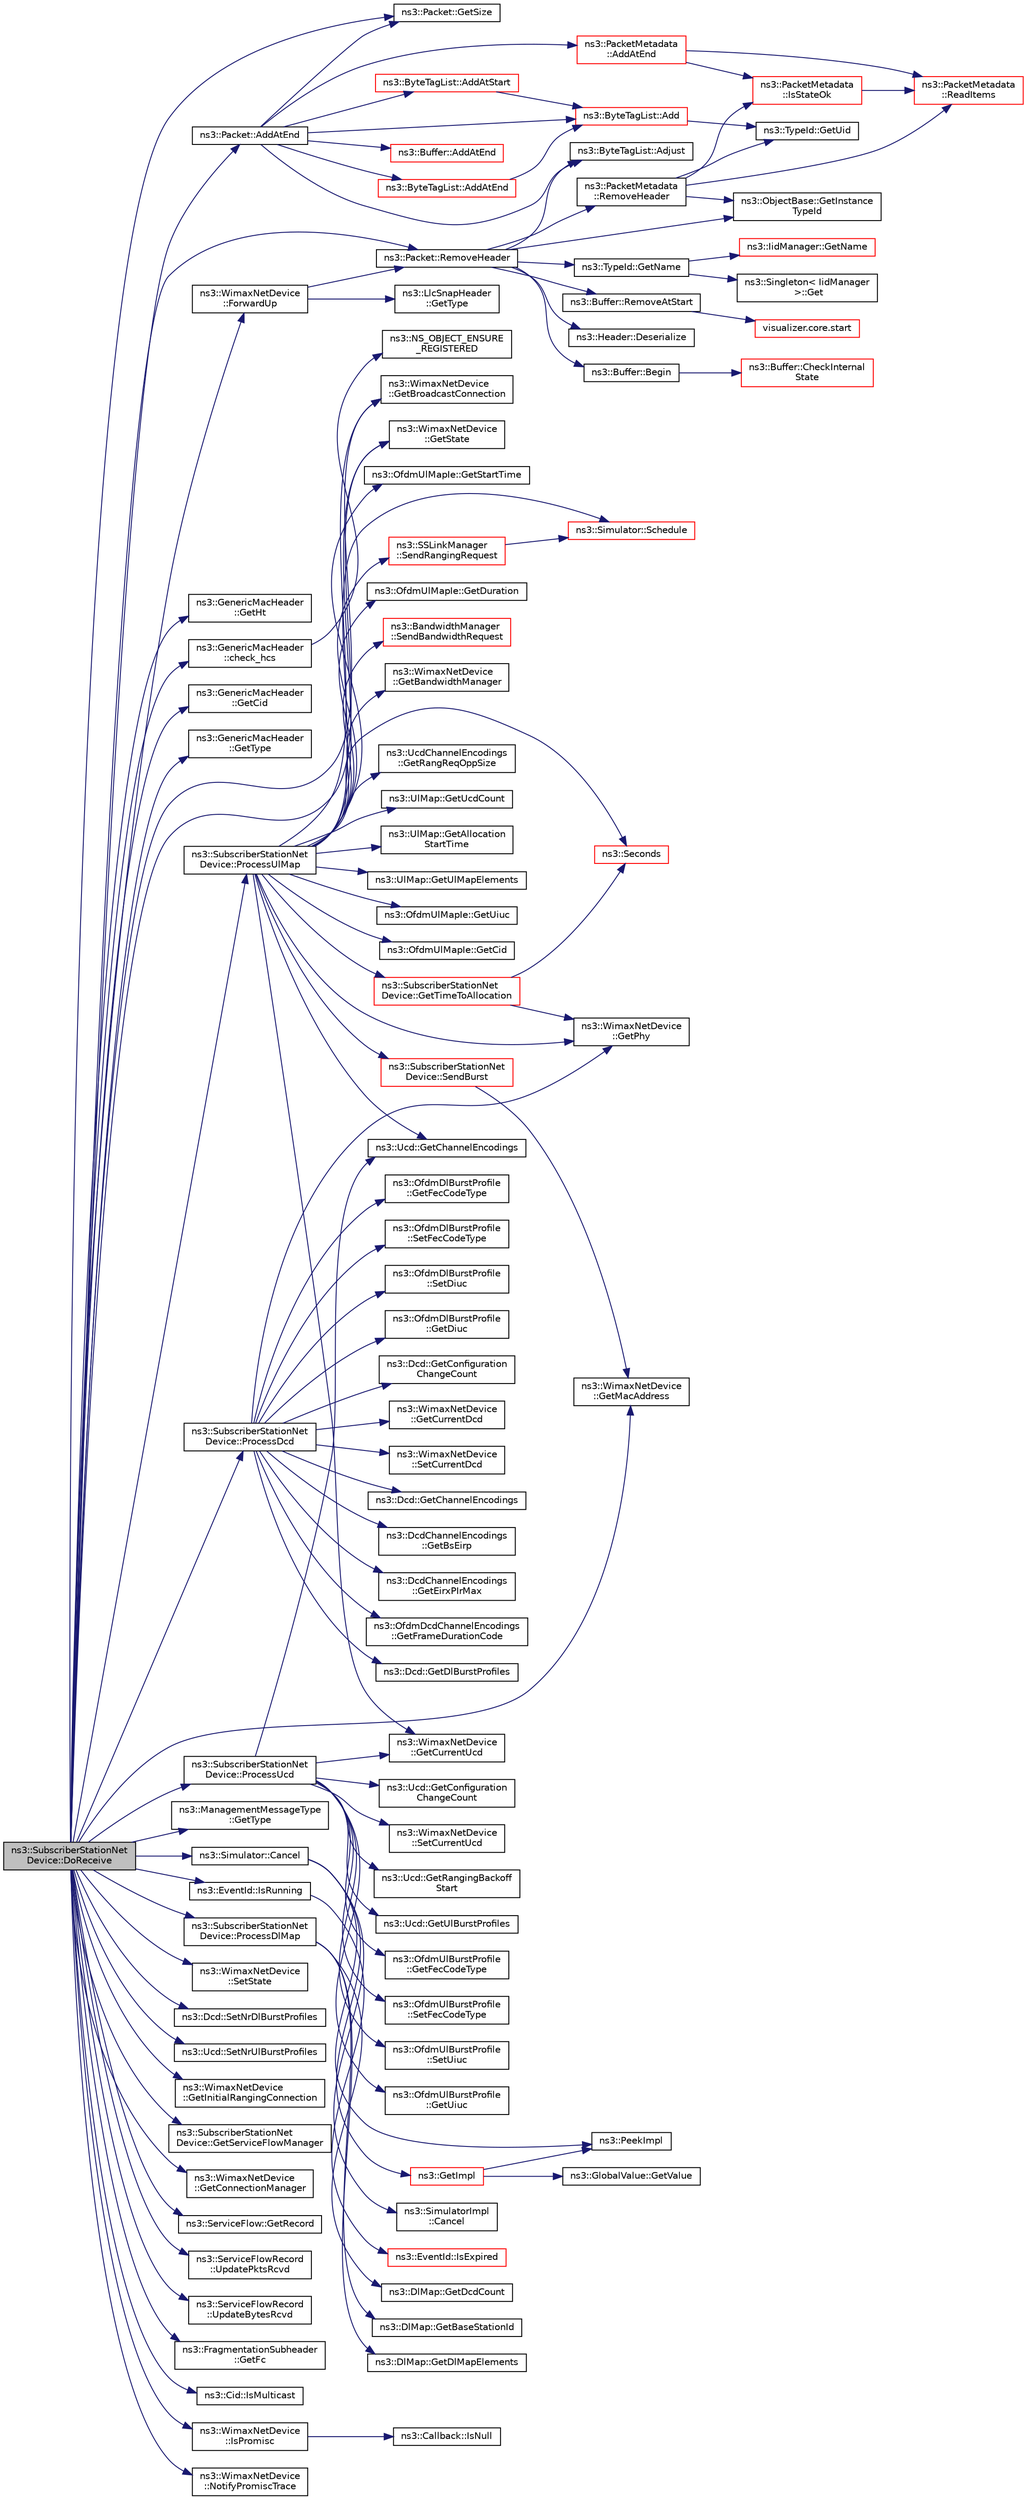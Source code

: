 digraph "ns3::SubscriberStationNetDevice::DoReceive"
{
  edge [fontname="Helvetica",fontsize="10",labelfontname="Helvetica",labelfontsize="10"];
  node [fontname="Helvetica",fontsize="10",shape=record];
  rankdir="LR";
  Node1 [label="ns3::SubscriberStationNet\lDevice::DoReceive",height=0.2,width=0.4,color="black", fillcolor="grey75", style="filled", fontcolor="black"];
  Node1 -> Node2 [color="midnightblue",fontsize="10",style="solid"];
  Node2 [label="ns3::Packet::GetSize",height=0.2,width=0.4,color="black", fillcolor="white", style="filled",URL="$dd/d7a/classns3_1_1Packet.html#a462855c9929954d4301a4edfe55f4f1c",tooltip="Returns the the size in bytes of the packet (including the zero-filled initial payload). "];
  Node1 -> Node3 [color="midnightblue",fontsize="10",style="solid"];
  Node3 [label="ns3::Packet::RemoveHeader",height=0.2,width=0.4,color="black", fillcolor="white", style="filled",URL="$dd/d7a/classns3_1_1Packet.html#a0961eccf975d75f902d40956c93ba63e",tooltip="Deserialize and remove the header from the internal buffer. "];
  Node3 -> Node4 [color="midnightblue",fontsize="10",style="solid"];
  Node4 [label="ns3::Header::Deserialize",height=0.2,width=0.4,color="black", fillcolor="white", style="filled",URL="$d6/dae/classns3_1_1Header.html#a78be9400bb66b2a8543606f395ef5396"];
  Node3 -> Node5 [color="midnightblue",fontsize="10",style="solid"];
  Node5 [label="ns3::Buffer::Begin",height=0.2,width=0.4,color="black", fillcolor="white", style="filled",URL="$da/d85/classns3_1_1Buffer.html#a893d4bf50df13e730b6cd0fda91b967f"];
  Node5 -> Node6 [color="midnightblue",fontsize="10",style="solid"];
  Node6 [label="ns3::Buffer::CheckInternal\lState",height=0.2,width=0.4,color="red", fillcolor="white", style="filled",URL="$da/d85/classns3_1_1Buffer.html#a6202ce7f1ecc1fc7a14cc13017375d14",tooltip="Checks the internal buffer structures consistency. "];
  Node3 -> Node7 [color="midnightblue",fontsize="10",style="solid"];
  Node7 [label="ns3::ObjectBase::GetInstance\lTypeId",height=0.2,width=0.4,color="black", fillcolor="white", style="filled",URL="$d2/dac/classns3_1_1ObjectBase.html#abe5b43a6f5b99a92a4c3122db31f06fb"];
  Node3 -> Node8 [color="midnightblue",fontsize="10",style="solid"];
  Node8 [label="ns3::TypeId::GetName",height=0.2,width=0.4,color="black", fillcolor="white", style="filled",URL="$d6/d11/classns3_1_1TypeId.html#aa3c41c79ae428b3cb396a9c6bb3ef314"];
  Node8 -> Node9 [color="midnightblue",fontsize="10",style="solid"];
  Node9 [label="ns3::Singleton\< IidManager\l \>::Get",height=0.2,width=0.4,color="black", fillcolor="white", style="filled",URL="$d8/d77/classns3_1_1Singleton.html#a80a2cd3c25a27ea72add7a9f7a141ffa"];
  Node8 -> Node10 [color="midnightblue",fontsize="10",style="solid"];
  Node10 [label="ns3::IidManager::GetName",height=0.2,width=0.4,color="red", fillcolor="white", style="filled",URL="$d4/d1c/classns3_1_1IidManager.html#a5d68d0f0f44594dcdec239dbdb5bf53c"];
  Node3 -> Node11 [color="midnightblue",fontsize="10",style="solid"];
  Node11 [label="ns3::Buffer::RemoveAtStart",height=0.2,width=0.4,color="black", fillcolor="white", style="filled",URL="$da/d85/classns3_1_1Buffer.html#adeecbb3e8f518aec6fee0437578ade4b"];
  Node11 -> Node12 [color="midnightblue",fontsize="10",style="solid"];
  Node12 [label="visualizer.core.start",height=0.2,width=0.4,color="red", fillcolor="white", style="filled",URL="$df/d6c/namespacevisualizer_1_1core.html#a2a35e5d8a34af358b508dac8635754e0"];
  Node3 -> Node13 [color="midnightblue",fontsize="10",style="solid"];
  Node13 [label="ns3::ByteTagList::Adjust",height=0.2,width=0.4,color="black", fillcolor="white", style="filled",URL="$dd/d64/classns3_1_1ByteTagList.html#a1fec06d7e6daaf8039cf2a148e4090f2"];
  Node3 -> Node14 [color="midnightblue",fontsize="10",style="solid"];
  Node14 [label="ns3::PacketMetadata\l::RemoveHeader",height=0.2,width=0.4,color="black", fillcolor="white", style="filled",URL="$d1/db1/classns3_1_1PacketMetadata.html#afa8a589ec783d4998516d7f39f21242d",tooltip="Remove an header. "];
  Node14 -> Node7 [color="midnightblue",fontsize="10",style="solid"];
  Node14 -> Node15 [color="midnightblue",fontsize="10",style="solid"];
  Node15 [label="ns3::TypeId::GetUid",height=0.2,width=0.4,color="black", fillcolor="white", style="filled",URL="$d6/d11/classns3_1_1TypeId.html#acd3e41de6340d06299f4fd63e2ed8da0"];
  Node14 -> Node16 [color="midnightblue",fontsize="10",style="solid"];
  Node16 [label="ns3::PacketMetadata\l::IsStateOk",height=0.2,width=0.4,color="red", fillcolor="white", style="filled",URL="$d1/db1/classns3_1_1PacketMetadata.html#a208d3163e28704438cdd4d30318e489c",tooltip="Check if the metadata state is ok. "];
  Node16 -> Node17 [color="midnightblue",fontsize="10",style="solid"];
  Node17 [label="ns3::PacketMetadata\l::ReadItems",height=0.2,width=0.4,color="red", fillcolor="white", style="filled",URL="$d1/db1/classns3_1_1PacketMetadata.html#a3719ad2c32313a9a1c74462322e8b517",tooltip="Read items. "];
  Node14 -> Node17 [color="midnightblue",fontsize="10",style="solid"];
  Node1 -> Node18 [color="midnightblue",fontsize="10",style="solid"];
  Node18 [label="ns3::GenericMacHeader\l::GetHt",height=0.2,width=0.4,color="black", fillcolor="white", style="filled",URL="$d1/d60/classns3_1_1GenericMacHeader.html#a50fd1ee132db1039b06b4ffe3a9455e6"];
  Node1 -> Node19 [color="midnightblue",fontsize="10",style="solid"];
  Node19 [label="ns3::GenericMacHeader\l::check_hcs",height=0.2,width=0.4,color="black", fillcolor="white", style="filled",URL="$d1/d60/classns3_1_1GenericMacHeader.html#a1964e44d691fea2bba7bcbc485fd1cbf"];
  Node19 -> Node20 [color="midnightblue",fontsize="10",style="solid"];
  Node20 [label="ns3::NS_OBJECT_ENSURE\l_REGISTERED",height=0.2,width=0.4,color="black", fillcolor="white", style="filled",URL="$d7/d2e/namespacens3.html#ac633cbd86ee5879afd4312a843a9ff8c"];
  Node1 -> Node21 [color="midnightblue",fontsize="10",style="solid"];
  Node21 [label="ns3::GenericMacHeader\l::GetCid",height=0.2,width=0.4,color="black", fillcolor="white", style="filled",URL="$d1/d60/classns3_1_1GenericMacHeader.html#a99fae1be3fd61a524a49bcd86d384fac"];
  Node1 -> Node22 [color="midnightblue",fontsize="10",style="solid"];
  Node22 [label="ns3::GenericMacHeader\l::GetType",height=0.2,width=0.4,color="black", fillcolor="white", style="filled",URL="$d1/d60/classns3_1_1GenericMacHeader.html#aa0145e7dc78803c1193edb55307bb1a4"];
  Node1 -> Node23 [color="midnightblue",fontsize="10",style="solid"];
  Node23 [label="ns3::WimaxNetDevice\l::GetBroadcastConnection",height=0.2,width=0.4,color="black", fillcolor="white", style="filled",URL="$dc/d52/classns3_1_1WimaxNetDevice.html#a11d2c7bbd695e2c845a821ec15baa2aa"];
  Node1 -> Node24 [color="midnightblue",fontsize="10",style="solid"];
  Node24 [label="ns3::ManagementMessageType\l::GetType",height=0.2,width=0.4,color="black", fillcolor="white", style="filled",URL="$d7/d51/classns3_1_1ManagementMessageType.html#a76f30e332f1bd1a21f62c29ce2fbb9c8"];
  Node1 -> Node25 [color="midnightblue",fontsize="10",style="solid"];
  Node25 [label="ns3::WimaxNetDevice\l::GetState",height=0.2,width=0.4,color="black", fillcolor="white", style="filled",URL="$dc/d52/classns3_1_1WimaxNetDevice.html#a4b7a2a630af23ac97b1012d5e5facc9f"];
  Node1 -> Node26 [color="midnightblue",fontsize="10",style="solid"];
  Node26 [label="ns3::Simulator::Cancel",height=0.2,width=0.4,color="black", fillcolor="white", style="filled",URL="$d7/deb/classns3_1_1Simulator.html#a1b903a62d6117ef28f7ba3c6500689bf"];
  Node26 -> Node27 [color="midnightblue",fontsize="10",style="solid"];
  Node27 [label="ns3::PeekImpl",height=0.2,width=0.4,color="black", fillcolor="white", style="filled",URL="$d4/d8b/group__simulator.html#ga233c5c38de117e4e4a5a9cd168694792",tooltip="Get the static SimulatorImpl instance. "];
  Node26 -> Node28 [color="midnightblue",fontsize="10",style="solid"];
  Node28 [label="ns3::GetImpl",height=0.2,width=0.4,color="red", fillcolor="white", style="filled",URL="$d4/d8b/group__simulator.html#ga42eb4eddad41528d4d99794a3dae3fd0",tooltip="Get the SimulatorImpl singleton. "];
  Node28 -> Node27 [color="midnightblue",fontsize="10",style="solid"];
  Node28 -> Node29 [color="midnightblue",fontsize="10",style="solid"];
  Node29 [label="ns3::GlobalValue::GetValue",height=0.2,width=0.4,color="black", fillcolor="white", style="filled",URL="$dc/d02/classns3_1_1GlobalValue.html#aa33773cb952ba3c285a03ae2c4769b84"];
  Node26 -> Node30 [color="midnightblue",fontsize="10",style="solid"];
  Node30 [label="ns3::SimulatorImpl\l::Cancel",height=0.2,width=0.4,color="black", fillcolor="white", style="filled",URL="$d2/d19/classns3_1_1SimulatorImpl.html#ad117e616c99c915ddac6267a74804807"];
  Node1 -> Node31 [color="midnightblue",fontsize="10",style="solid"];
  Node31 [label="ns3::EventId::IsRunning",height=0.2,width=0.4,color="black", fillcolor="white", style="filled",URL="$d1/df8/classns3_1_1EventId.html#aabf8476d1a080c199ea0c6aa9ccea372"];
  Node31 -> Node32 [color="midnightblue",fontsize="10",style="solid"];
  Node32 [label="ns3::EventId::IsExpired",height=0.2,width=0.4,color="red", fillcolor="white", style="filled",URL="$d1/df8/classns3_1_1EventId.html#a5c30c92e7c1c34b4e8505cc07ed71b02"];
  Node1 -> Node33 [color="midnightblue",fontsize="10",style="solid"];
  Node33 [label="ns3::SubscriberStationNet\lDevice::ProcessDlMap",height=0.2,width=0.4,color="black", fillcolor="white", style="filled",URL="$d4/de5/classns3_1_1SubscriberStationNetDevice.html#a9dec129105278f77b592afe35a189bda"];
  Node33 -> Node34 [color="midnightblue",fontsize="10",style="solid"];
  Node34 [label="ns3::DlMap::GetDcdCount",height=0.2,width=0.4,color="black", fillcolor="white", style="filled",URL="$d6/d59/classns3_1_1DlMap.html#a2e6df9086e1e20b629d11d334a6d176d"];
  Node33 -> Node35 [color="midnightblue",fontsize="10",style="solid"];
  Node35 [label="ns3::DlMap::GetBaseStationId",height=0.2,width=0.4,color="black", fillcolor="white", style="filled",URL="$d6/d59/classns3_1_1DlMap.html#a5ed8d638844df17a1a106e8bda9eb87c"];
  Node33 -> Node36 [color="midnightblue",fontsize="10",style="solid"];
  Node36 [label="ns3::DlMap::GetDlMapElements",height=0.2,width=0.4,color="black", fillcolor="white", style="filled",URL="$d6/d59/classns3_1_1DlMap.html#aada11698cbe17b6b0d6440f2fffb3c2d"];
  Node1 -> Node37 [color="midnightblue",fontsize="10",style="solid"];
  Node37 [label="ns3::SubscriberStationNet\lDevice::ProcessUlMap",height=0.2,width=0.4,color="black", fillcolor="white", style="filled",URL="$d4/de5/classns3_1_1SubscriberStationNetDevice.html#adde622bba63e7642c23839812c95e391"];
  Node37 -> Node38 [color="midnightblue",fontsize="10",style="solid"];
  Node38 [label="ns3::UlMap::GetUcdCount",height=0.2,width=0.4,color="black", fillcolor="white", style="filled",URL="$d0/dec/classns3_1_1UlMap.html#ab92c61cd585ea6ab4770824655a45f55"];
  Node37 -> Node39 [color="midnightblue",fontsize="10",style="solid"];
  Node39 [label="ns3::UlMap::GetAllocation\lStartTime",height=0.2,width=0.4,color="black", fillcolor="white", style="filled",URL="$d0/dec/classns3_1_1UlMap.html#ae5fa32a7b7b058f2620799b8d15d47d4"];
  Node37 -> Node40 [color="midnightblue",fontsize="10",style="solid"];
  Node40 [label="ns3::UlMap::GetUlMapElements",height=0.2,width=0.4,color="black", fillcolor="white", style="filled",URL="$d0/dec/classns3_1_1UlMap.html#af8a25727ebe205054b2a53fea86a4ab8"];
  Node37 -> Node41 [color="midnightblue",fontsize="10",style="solid"];
  Node41 [label="ns3::OfdmUlMapIe::GetUiuc",height=0.2,width=0.4,color="black", fillcolor="white", style="filled",URL="$d7/d47/classns3_1_1OfdmUlMapIe.html#a5b70354d28bfc596902377facb2ef227"];
  Node37 -> Node42 [color="midnightblue",fontsize="10",style="solid"];
  Node42 [label="ns3::OfdmUlMapIe::GetCid",height=0.2,width=0.4,color="black", fillcolor="white", style="filled",URL="$d7/d47/classns3_1_1OfdmUlMapIe.html#a0b4154f7de67cf11d829136eb73321ae"];
  Node37 -> Node23 [color="midnightblue",fontsize="10",style="solid"];
  Node37 -> Node43 [color="midnightblue",fontsize="10",style="solid"];
  Node43 [label="ns3::SubscriberStationNet\lDevice::GetTimeToAllocation",height=0.2,width=0.4,color="red", fillcolor="white", style="filled",URL="$d4/de5/classns3_1_1SubscriberStationNetDevice.html#aa487cd0f2d3291d23a4ccdcce0b80801",tooltip="Get time to allocation. "];
  Node43 -> Node44 [color="midnightblue",fontsize="10",style="solid"];
  Node44 [label="ns3::Seconds",height=0.2,width=0.4,color="red", fillcolor="white", style="filled",URL="$d1/dec/group__timecivil.html#ga33c34b816f8ff6628e33d5c8e9713b9e"];
  Node43 -> Node45 [color="midnightblue",fontsize="10",style="solid"];
  Node45 [label="ns3::WimaxNetDevice\l::GetPhy",height=0.2,width=0.4,color="black", fillcolor="white", style="filled",URL="$dc/d52/classns3_1_1WimaxNetDevice.html#a81c1f9d43acfc9cd5d642b784102a21f"];
  Node37 -> Node44 [color="midnightblue",fontsize="10",style="solid"];
  Node37 -> Node46 [color="midnightblue",fontsize="10",style="solid"];
  Node46 [label="ns3::OfdmUlMapIe::GetStartTime",height=0.2,width=0.4,color="black", fillcolor="white", style="filled",URL="$d7/d47/classns3_1_1OfdmUlMapIe.html#a5ac7fd62742545755768b6fb8db9490c"];
  Node37 -> Node45 [color="midnightblue",fontsize="10",style="solid"];
  Node37 -> Node25 [color="midnightblue",fontsize="10",style="solid"];
  Node37 -> Node47 [color="midnightblue",fontsize="10",style="solid"];
  Node47 [label="ns3::Simulator::Schedule",height=0.2,width=0.4,color="red", fillcolor="white", style="filled",URL="$d7/deb/classns3_1_1Simulator.html#a671882c894a08af4a5e91181bf1eec13"];
  Node37 -> Node48 [color="midnightblue",fontsize="10",style="solid"];
  Node48 [label="ns3::SSLinkManager\l::SendRangingRequest",height=0.2,width=0.4,color="red", fillcolor="white", style="filled",URL="$d4/d41/classns3_1_1SSLinkManager.html#a588462b7fadd024760b556fc5e951d2c"];
  Node48 -> Node47 [color="midnightblue",fontsize="10",style="solid"];
  Node37 -> Node49 [color="midnightblue",fontsize="10",style="solid"];
  Node49 [label="ns3::OfdmUlMapIe::GetDuration",height=0.2,width=0.4,color="black", fillcolor="white", style="filled",URL="$d7/d47/classns3_1_1OfdmUlMapIe.html#a2ad093a586185e3cb03a2b8684b2b19b"];
  Node37 -> Node50 [color="midnightblue",fontsize="10",style="solid"];
  Node50 [label="ns3::BandwidthManager\l::SendBandwidthRequest",height=0.2,width=0.4,color="red", fillcolor="white", style="filled",URL="$d3/d7f/classns3_1_1BandwidthManager.html#acbe780c5080f4001b2a1a117f446dd74"];
  Node37 -> Node51 [color="midnightblue",fontsize="10",style="solid"];
  Node51 [label="ns3::WimaxNetDevice\l::GetBandwidthManager",height=0.2,width=0.4,color="black", fillcolor="white", style="filled",URL="$dc/d52/classns3_1_1WimaxNetDevice.html#ae5b92eaa51e409609c2ac362894af454"];
  Node37 -> Node52 [color="midnightblue",fontsize="10",style="solid"];
  Node52 [label="ns3::SubscriberStationNet\lDevice::SendBurst",height=0.2,width=0.4,color="red", fillcolor="white", style="filled",URL="$d4/de5/classns3_1_1SubscriberStationNetDevice.html#af7a47a79b3eb7f1c4906381f091b08f3",tooltip="Sends a burst on the uplink frame. "];
  Node52 -> Node53 [color="midnightblue",fontsize="10",style="solid"];
  Node53 [label="ns3::WimaxNetDevice\l::GetMacAddress",height=0.2,width=0.4,color="black", fillcolor="white", style="filled",URL="$dc/d52/classns3_1_1WimaxNetDevice.html#aa02eb7f6de9c03f0b8f2e33e3c5b5559"];
  Node37 -> Node54 [color="midnightblue",fontsize="10",style="solid"];
  Node54 [label="ns3::WimaxNetDevice\l::GetCurrentUcd",height=0.2,width=0.4,color="black", fillcolor="white", style="filled",URL="$dc/d52/classns3_1_1WimaxNetDevice.html#adbd7f3476ff5df6f9babaf4f5de689ae"];
  Node37 -> Node55 [color="midnightblue",fontsize="10",style="solid"];
  Node55 [label="ns3::Ucd::GetChannelEncodings",height=0.2,width=0.4,color="black", fillcolor="white", style="filled",URL="$db/dda/classns3_1_1Ucd.html#a74f5caa2bb047b8994fa04b15ea6efc9"];
  Node37 -> Node56 [color="midnightblue",fontsize="10",style="solid"];
  Node56 [label="ns3::UcdChannelEncodings\l::GetRangReqOppSize",height=0.2,width=0.4,color="black", fillcolor="white", style="filled",URL="$dc/d44/classns3_1_1UcdChannelEncodings.html#a27d75585bcae3837f08a4220f1d5eba4"];
  Node1 -> Node57 [color="midnightblue",fontsize="10",style="solid"];
  Node57 [label="ns3::WimaxNetDevice\l::SetState",height=0.2,width=0.4,color="black", fillcolor="white", style="filled",URL="$dc/d52/classns3_1_1WimaxNetDevice.html#a6f3df9f6d5c94c02e7ecab21bfab2fce"];
  Node1 -> Node58 [color="midnightblue",fontsize="10",style="solid"];
  Node58 [label="ns3::Dcd::SetNrDlBurstProfiles",height=0.2,width=0.4,color="black", fillcolor="white", style="filled",URL="$db/dcc/classns3_1_1Dcd.html#a26be492b234b5f28ab6ba9785e23fdf9"];
  Node1 -> Node59 [color="midnightblue",fontsize="10",style="solid"];
  Node59 [label="ns3::SubscriberStationNet\lDevice::ProcessDcd",height=0.2,width=0.4,color="black", fillcolor="white", style="filled",URL="$d4/de5/classns3_1_1SubscriberStationNetDevice.html#a9ea614322ab68e822ccde4c19c7a16e1"];
  Node59 -> Node60 [color="midnightblue",fontsize="10",style="solid"];
  Node60 [label="ns3::Dcd::GetConfiguration\lChangeCount",height=0.2,width=0.4,color="black", fillcolor="white", style="filled",URL="$db/dcc/classns3_1_1Dcd.html#a2ea8bbec4eb301581eeb68e346c48e35"];
  Node59 -> Node61 [color="midnightblue",fontsize="10",style="solid"];
  Node61 [label="ns3::WimaxNetDevice\l::GetCurrentDcd",height=0.2,width=0.4,color="black", fillcolor="white", style="filled",URL="$dc/d52/classns3_1_1WimaxNetDevice.html#ae8dcb382dcc6c34beb0d101d87b05598"];
  Node59 -> Node62 [color="midnightblue",fontsize="10",style="solid"];
  Node62 [label="ns3::WimaxNetDevice\l::SetCurrentDcd",height=0.2,width=0.4,color="black", fillcolor="white", style="filled",URL="$dc/d52/classns3_1_1WimaxNetDevice.html#ab117daf48e12811b746173822f3869dd"];
  Node59 -> Node63 [color="midnightblue",fontsize="10",style="solid"];
  Node63 [label="ns3::Dcd::GetChannelEncodings",height=0.2,width=0.4,color="black", fillcolor="white", style="filled",URL="$db/dcc/classns3_1_1Dcd.html#a601c835f288de3c877a29dd158bc2719"];
  Node59 -> Node64 [color="midnightblue",fontsize="10",style="solid"];
  Node64 [label="ns3::DcdChannelEncodings\l::GetBsEirp",height=0.2,width=0.4,color="black", fillcolor="white", style="filled",URL="$d8/de0/classns3_1_1DcdChannelEncodings.html#ab52d2cecbbc31df5375b2fbf2ac566b0"];
  Node59 -> Node65 [color="midnightblue",fontsize="10",style="solid"];
  Node65 [label="ns3::DcdChannelEncodings\l::GetEirxPIrMax",height=0.2,width=0.4,color="black", fillcolor="white", style="filled",URL="$d8/de0/classns3_1_1DcdChannelEncodings.html#add8877e970b98aaf701abc6683f2bb7a"];
  Node59 -> Node45 [color="midnightblue",fontsize="10",style="solid"];
  Node59 -> Node66 [color="midnightblue",fontsize="10",style="solid"];
  Node66 [label="ns3::OfdmDcdChannelEncodings\l::GetFrameDurationCode",height=0.2,width=0.4,color="black", fillcolor="white", style="filled",URL="$dc/dc3/classns3_1_1OfdmDcdChannelEncodings.html#a27f800fa403bbd148c4e6672f08ec281"];
  Node59 -> Node67 [color="midnightblue",fontsize="10",style="solid"];
  Node67 [label="ns3::Dcd::GetDlBurstProfiles",height=0.2,width=0.4,color="black", fillcolor="white", style="filled",URL="$db/dcc/classns3_1_1Dcd.html#a04f4c31be69eabdfceb48be6fa811e45"];
  Node59 -> Node68 [color="midnightblue",fontsize="10",style="solid"];
  Node68 [label="ns3::OfdmDlBurstProfile\l::GetFecCodeType",height=0.2,width=0.4,color="black", fillcolor="white", style="filled",URL="$de/da9/classns3_1_1OfdmDlBurstProfile.html#a4818f33e0e3ff51428828f4721bee212",tooltip="Get FEC code type functon. "];
  Node59 -> Node69 [color="midnightblue",fontsize="10",style="solid"];
  Node69 [label="ns3::OfdmDlBurstProfile\l::SetFecCodeType",height=0.2,width=0.4,color="black", fillcolor="white", style="filled",URL="$de/da9/classns3_1_1OfdmDlBurstProfile.html#a820825183214aaa1c788ea3a1f3b240d"];
  Node59 -> Node70 [color="midnightblue",fontsize="10",style="solid"];
  Node70 [label="ns3::OfdmDlBurstProfile\l::SetDiuc",height=0.2,width=0.4,color="black", fillcolor="white", style="filled",URL="$de/da9/classns3_1_1OfdmDlBurstProfile.html#ae3d4ef4e16c600092b10354749fb6d2f"];
  Node59 -> Node71 [color="midnightblue",fontsize="10",style="solid"];
  Node71 [label="ns3::OfdmDlBurstProfile\l::GetDiuc",height=0.2,width=0.4,color="black", fillcolor="white", style="filled",URL="$de/da9/classns3_1_1OfdmDlBurstProfile.html#afcfa5afde9a6989a3a265b9fdfa93129",tooltip="Get DIUC field. "];
  Node1 -> Node72 [color="midnightblue",fontsize="10",style="solid"];
  Node72 [label="ns3::Ucd::SetNrUlBurstProfiles",height=0.2,width=0.4,color="black", fillcolor="white", style="filled",URL="$db/dda/classns3_1_1Ucd.html#a0b80c7afe13657e81258faf2712788dd"];
  Node1 -> Node73 [color="midnightblue",fontsize="10",style="solid"];
  Node73 [label="ns3::SubscriberStationNet\lDevice::ProcessUcd",height=0.2,width=0.4,color="black", fillcolor="white", style="filled",URL="$d4/de5/classns3_1_1SubscriberStationNetDevice.html#a6bfed3721385a96f7e2e03bcf08eedac"];
  Node73 -> Node74 [color="midnightblue",fontsize="10",style="solid"];
  Node74 [label="ns3::Ucd::GetConfiguration\lChangeCount",height=0.2,width=0.4,color="black", fillcolor="white", style="filled",URL="$db/dda/classns3_1_1Ucd.html#a529cdb2f246cd2e61f930f4f5e6d6856"];
  Node73 -> Node54 [color="midnightblue",fontsize="10",style="solid"];
  Node73 -> Node75 [color="midnightblue",fontsize="10",style="solid"];
  Node75 [label="ns3::WimaxNetDevice\l::SetCurrentUcd",height=0.2,width=0.4,color="black", fillcolor="white", style="filled",URL="$dc/d52/classns3_1_1WimaxNetDevice.html#a554e03eca334044a2e3c404ded0916e5"];
  Node73 -> Node76 [color="midnightblue",fontsize="10",style="solid"];
  Node76 [label="ns3::Ucd::GetRangingBackoff\lStart",height=0.2,width=0.4,color="black", fillcolor="white", style="filled",URL="$db/dda/classns3_1_1Ucd.html#a8d4efa19133d83222d1777503dd330a4"];
  Node73 -> Node55 [color="midnightblue",fontsize="10",style="solid"];
  Node73 -> Node77 [color="midnightblue",fontsize="10",style="solid"];
  Node77 [label="ns3::Ucd::GetUlBurstProfiles",height=0.2,width=0.4,color="black", fillcolor="white", style="filled",URL="$db/dda/classns3_1_1Ucd.html#adbe134cc68153c0a635d9a30bb53c226"];
  Node73 -> Node78 [color="midnightblue",fontsize="10",style="solid"];
  Node78 [label="ns3::OfdmUlBurstProfile\l::GetFecCodeType",height=0.2,width=0.4,color="black", fillcolor="white", style="filled",URL="$d4/db5/classns3_1_1OfdmUlBurstProfile.html#a56e00d7a443483ea06cd7e83a621acc6"];
  Node73 -> Node79 [color="midnightblue",fontsize="10",style="solid"];
  Node79 [label="ns3::OfdmUlBurstProfile\l::SetFecCodeType",height=0.2,width=0.4,color="black", fillcolor="white", style="filled",URL="$d4/db5/classns3_1_1OfdmUlBurstProfile.html#a4ea1fa42525c8f13f749fcefbe90ac8f"];
  Node73 -> Node80 [color="midnightblue",fontsize="10",style="solid"];
  Node80 [label="ns3::OfdmUlBurstProfile\l::SetUiuc",height=0.2,width=0.4,color="black", fillcolor="white", style="filled",URL="$d4/db5/classns3_1_1OfdmUlBurstProfile.html#a2b078a5c2aaef2d8fc62be58ca2bd097"];
  Node73 -> Node81 [color="midnightblue",fontsize="10",style="solid"];
  Node81 [label="ns3::OfdmUlBurstProfile\l::GetUiuc",height=0.2,width=0.4,color="black", fillcolor="white", style="filled",URL="$d4/db5/classns3_1_1OfdmUlBurstProfile.html#a3c43a992316a82eceb2f1a597c4f3b13"];
  Node1 -> Node82 [color="midnightblue",fontsize="10",style="solid"];
  Node82 [label="ns3::WimaxNetDevice\l::GetInitialRangingConnection",height=0.2,width=0.4,color="black", fillcolor="white", style="filled",URL="$dc/d52/classns3_1_1WimaxNetDevice.html#a2d1cf9aa6bcb809f54f58432f049853f"];
  Node1 -> Node53 [color="midnightblue",fontsize="10",style="solid"];
  Node1 -> Node83 [color="midnightblue",fontsize="10",style="solid"];
  Node83 [label="ns3::SubscriberStationNet\lDevice::GetServiceFlowManager",height=0.2,width=0.4,color="black", fillcolor="white", style="filled",URL="$d4/de5/classns3_1_1SubscriberStationNetDevice.html#a7ad10073f7d4779df6e87e4a3766701a"];
  Node1 -> Node84 [color="midnightblue",fontsize="10",style="solid"];
  Node84 [label="ns3::WimaxNetDevice\l::GetConnectionManager",height=0.2,width=0.4,color="black", fillcolor="white", style="filled",URL="$dc/d52/classns3_1_1WimaxNetDevice.html#a25450b18f62f91e4c2ab08485bd171a2"];
  Node1 -> Node85 [color="midnightblue",fontsize="10",style="solid"];
  Node85 [label="ns3::ServiceFlow::GetRecord",height=0.2,width=0.4,color="black", fillcolor="white", style="filled",URL="$d7/ded/classns3_1_1ServiceFlow.html#ab5da047b26f9aa7458745d98059f83d0"];
  Node1 -> Node86 [color="midnightblue",fontsize="10",style="solid"];
  Node86 [label="ns3::ServiceFlowRecord\l::UpdatePktsRcvd",height=0.2,width=0.4,color="black", fillcolor="white", style="filled",URL="$d9/d39/classns3_1_1ServiceFlowRecord.html#ab0ab1bc25dae670cb59799f604447860",tooltip="update the number of received packets by adding pktsRcvd "];
  Node1 -> Node87 [color="midnightblue",fontsize="10",style="solid"];
  Node87 [label="ns3::ServiceFlowRecord\l::UpdateBytesRcvd",height=0.2,width=0.4,color="black", fillcolor="white", style="filled",URL="$d9/d39/classns3_1_1ServiceFlowRecord.html#a1c2645c032b8862421638cf723383022",tooltip="update the number of received bytes by adding bytesRcvd "];
  Node1 -> Node88 [color="midnightblue",fontsize="10",style="solid"];
  Node88 [label="ns3::WimaxNetDevice\l::ForwardUp",height=0.2,width=0.4,color="black", fillcolor="white", style="filled",URL="$dc/d52/classns3_1_1WimaxNetDevice.html#ae6d708e65981c36d43f075527b11eb8d"];
  Node88 -> Node3 [color="midnightblue",fontsize="10",style="solid"];
  Node88 -> Node89 [color="midnightblue",fontsize="10",style="solid"];
  Node89 [label="ns3::LlcSnapHeader\l::GetType",height=0.2,width=0.4,color="black", fillcolor="white", style="filled",URL="$de/d5e/classns3_1_1LlcSnapHeader.html#a6779dfaf79e62d11658c303611fcc8b7",tooltip="Return the Ethertype. "];
  Node1 -> Node90 [color="midnightblue",fontsize="10",style="solid"];
  Node90 [label="ns3::FragmentationSubheader\l::GetFc",height=0.2,width=0.4,color="black", fillcolor="white", style="filled",URL="$de/dab/classns3_1_1FragmentationSubheader.html#ad796f851f0da640a5e732be1e28dc15d"];
  Node1 -> Node91 [color="midnightblue",fontsize="10",style="solid"];
  Node91 [label="ns3::Packet::AddAtEnd",height=0.2,width=0.4,color="black", fillcolor="white", style="filled",URL="$dd/d7a/classns3_1_1Packet.html#a14ec3d4250b425468764de58f5837b6b",tooltip="Concatenate the input packet at the end of the current packet. "];
  Node91 -> Node92 [color="midnightblue",fontsize="10",style="solid"];
  Node92 [label="ns3::ByteTagList::AddAtEnd",height=0.2,width=0.4,color="red", fillcolor="white", style="filled",URL="$dd/d64/classns3_1_1ByteTagList.html#a0d8aa9cf6aaf856eb08d4f4a01f38446"];
  Node92 -> Node93 [color="midnightblue",fontsize="10",style="solid"];
  Node93 [label="ns3::ByteTagList::Add",height=0.2,width=0.4,color="red", fillcolor="white", style="filled",URL="$dd/d64/classns3_1_1ByteTagList.html#ac970192e923afc561a304d17af4b8a52"];
  Node93 -> Node15 [color="midnightblue",fontsize="10",style="solid"];
  Node91 -> Node2 [color="midnightblue",fontsize="10",style="solid"];
  Node91 -> Node94 [color="midnightblue",fontsize="10",style="solid"];
  Node94 [label="ns3::ByteTagList::AddAtStart",height=0.2,width=0.4,color="red", fillcolor="white", style="filled",URL="$dd/d64/classns3_1_1ByteTagList.html#acb4563fbe4299c55af41ba7a166b71d5"];
  Node94 -> Node93 [color="midnightblue",fontsize="10",style="solid"];
  Node91 -> Node13 [color="midnightblue",fontsize="10",style="solid"];
  Node91 -> Node93 [color="midnightblue",fontsize="10",style="solid"];
  Node91 -> Node95 [color="midnightblue",fontsize="10",style="solid"];
  Node95 [label="ns3::Buffer::AddAtEnd",height=0.2,width=0.4,color="red", fillcolor="white", style="filled",URL="$da/d85/classns3_1_1Buffer.html#a92dd87809af24fb10696fee9a9cb56cf"];
  Node91 -> Node96 [color="midnightblue",fontsize="10",style="solid"];
  Node96 [label="ns3::PacketMetadata\l::AddAtEnd",height=0.2,width=0.4,color="red", fillcolor="white", style="filled",URL="$d1/db1/classns3_1_1PacketMetadata.html#af7ceb1a4a7ded625c85dbd477b5fc8b6",tooltip="Add a metadata at the metadata start. "];
  Node96 -> Node16 [color="midnightblue",fontsize="10",style="solid"];
  Node96 -> Node17 [color="midnightblue",fontsize="10",style="solid"];
  Node1 -> Node97 [color="midnightblue",fontsize="10",style="solid"];
  Node97 [label="ns3::Cid::IsMulticast",height=0.2,width=0.4,color="black", fillcolor="white", style="filled",URL="$de/d5c/classns3_1_1Cid.html#a2bd52ee9cef710e97c3e9034b680ac38"];
  Node1 -> Node98 [color="midnightblue",fontsize="10",style="solid"];
  Node98 [label="ns3::WimaxNetDevice\l::IsPromisc",height=0.2,width=0.4,color="black", fillcolor="white", style="filled",URL="$dc/d52/classns3_1_1WimaxNetDevice.html#a723428fe404a97984ad511200ac124cb"];
  Node98 -> Node99 [color="midnightblue",fontsize="10",style="solid"];
  Node99 [label="ns3::Callback::IsNull",height=0.2,width=0.4,color="black", fillcolor="white", style="filled",URL="$d1/d48/classns3_1_1Callback.html#aa8e27826badbf37f84763f36f70d9b54"];
  Node1 -> Node100 [color="midnightblue",fontsize="10",style="solid"];
  Node100 [label="ns3::WimaxNetDevice\l::NotifyPromiscTrace",height=0.2,width=0.4,color="black", fillcolor="white", style="filled",URL="$dc/d52/classns3_1_1WimaxNetDevice.html#ae4b47a15b76b910b8e91e70f1afd6fbc"];
}
